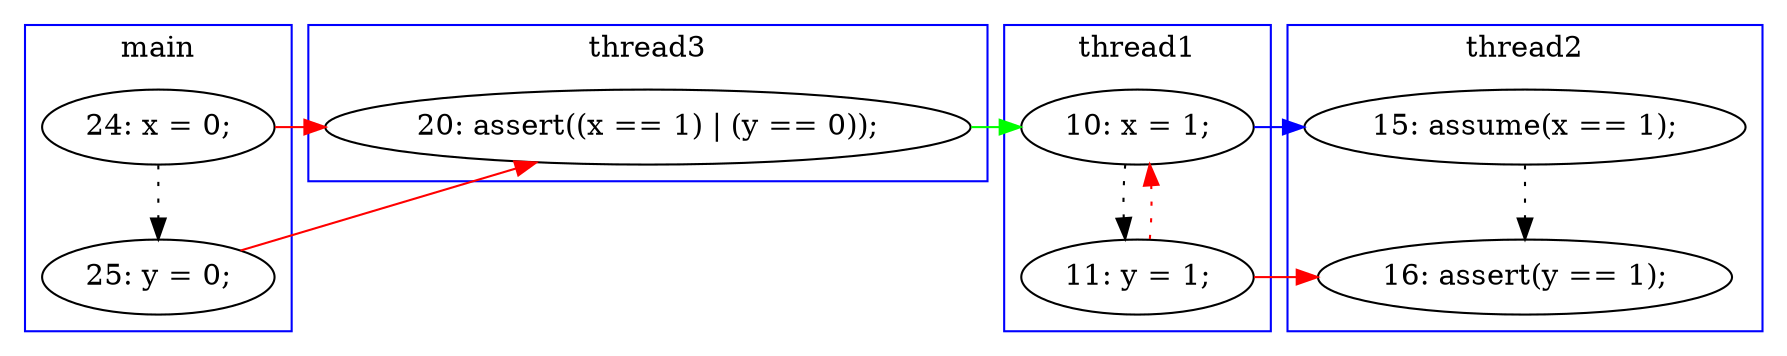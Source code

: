 digraph ProofObject {
	2 -> 3 [style = dotted, color = black]
	13 -> 14 [style = dotted, color = black]
	17 -> 19 [style = dotted, color = black]
	13 -> 17 [color = Blue, constraint = false]
	14 -> 19 [color = Red, constraint = false]
	2 -> 9 [color = Red, constraint = false]
	3 -> 9 [color = Red, constraint = false]
	14 -> 13 [style = dotted, color = red, constraint = false]
	9 -> 13 [color = Green, constraint = false]
	subgraph cluster0 {
		label = main
		color = blue
		3  [label = "25: y = 0;"]
		2  [label = "24: x = 0;"]
	}
	subgraph cluster3 {
		label = thread3
		color = blue
		9  [label = "20: assert((x == 1) | (y == 0));"]
	}
	subgraph cluster1 {
		label = thread1
		color = blue
		14  [label = "11: y = 1;"]
		13  [label = "10: x = 1;"]
	}
	subgraph cluster2 {
		label = thread2
		color = blue
		19  [label = "16: assert(y == 1);"]
		17  [label = "15: assume(x == 1);"]
	}
}
